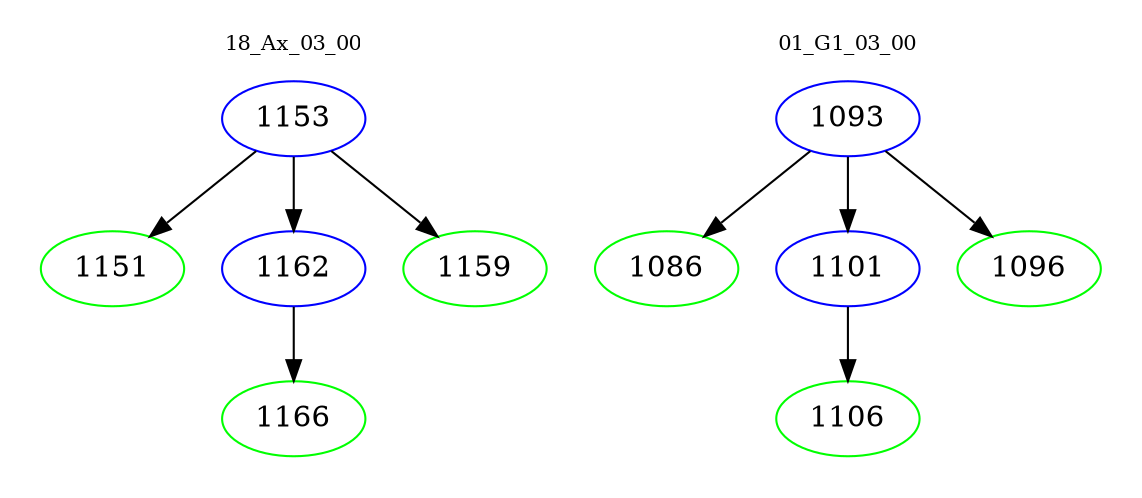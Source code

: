 digraph{
subgraph cluster_0 {
color = white
label = "18_Ax_03_00";
fontsize=10;
T0_1153 [label="1153", color="blue"]
T0_1153 -> T0_1151 [color="black"]
T0_1151 [label="1151", color="green"]
T0_1153 -> T0_1162 [color="black"]
T0_1162 [label="1162", color="blue"]
T0_1162 -> T0_1166 [color="black"]
T0_1166 [label="1166", color="green"]
T0_1153 -> T0_1159 [color="black"]
T0_1159 [label="1159", color="green"]
}
subgraph cluster_1 {
color = white
label = "01_G1_03_00";
fontsize=10;
T1_1093 [label="1093", color="blue"]
T1_1093 -> T1_1086 [color="black"]
T1_1086 [label="1086", color="green"]
T1_1093 -> T1_1101 [color="black"]
T1_1101 [label="1101", color="blue"]
T1_1101 -> T1_1106 [color="black"]
T1_1106 [label="1106", color="green"]
T1_1093 -> T1_1096 [color="black"]
T1_1096 [label="1096", color="green"]
}
}
